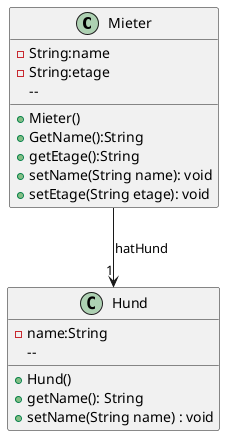 @startuml
class Mieter {
	-String:name
	-String:etage
    --
	+Mieter()
	+GetName():String
	+getEtage():String
	+setName(String name): void
	+setEtage(String etage): void
}
class Hund {
	-name:String 
    --
    +Hund()
	+getName(): String
	+setName(String name) : void
}

Mieter --> "1" Hund : hatHund 

@enduml